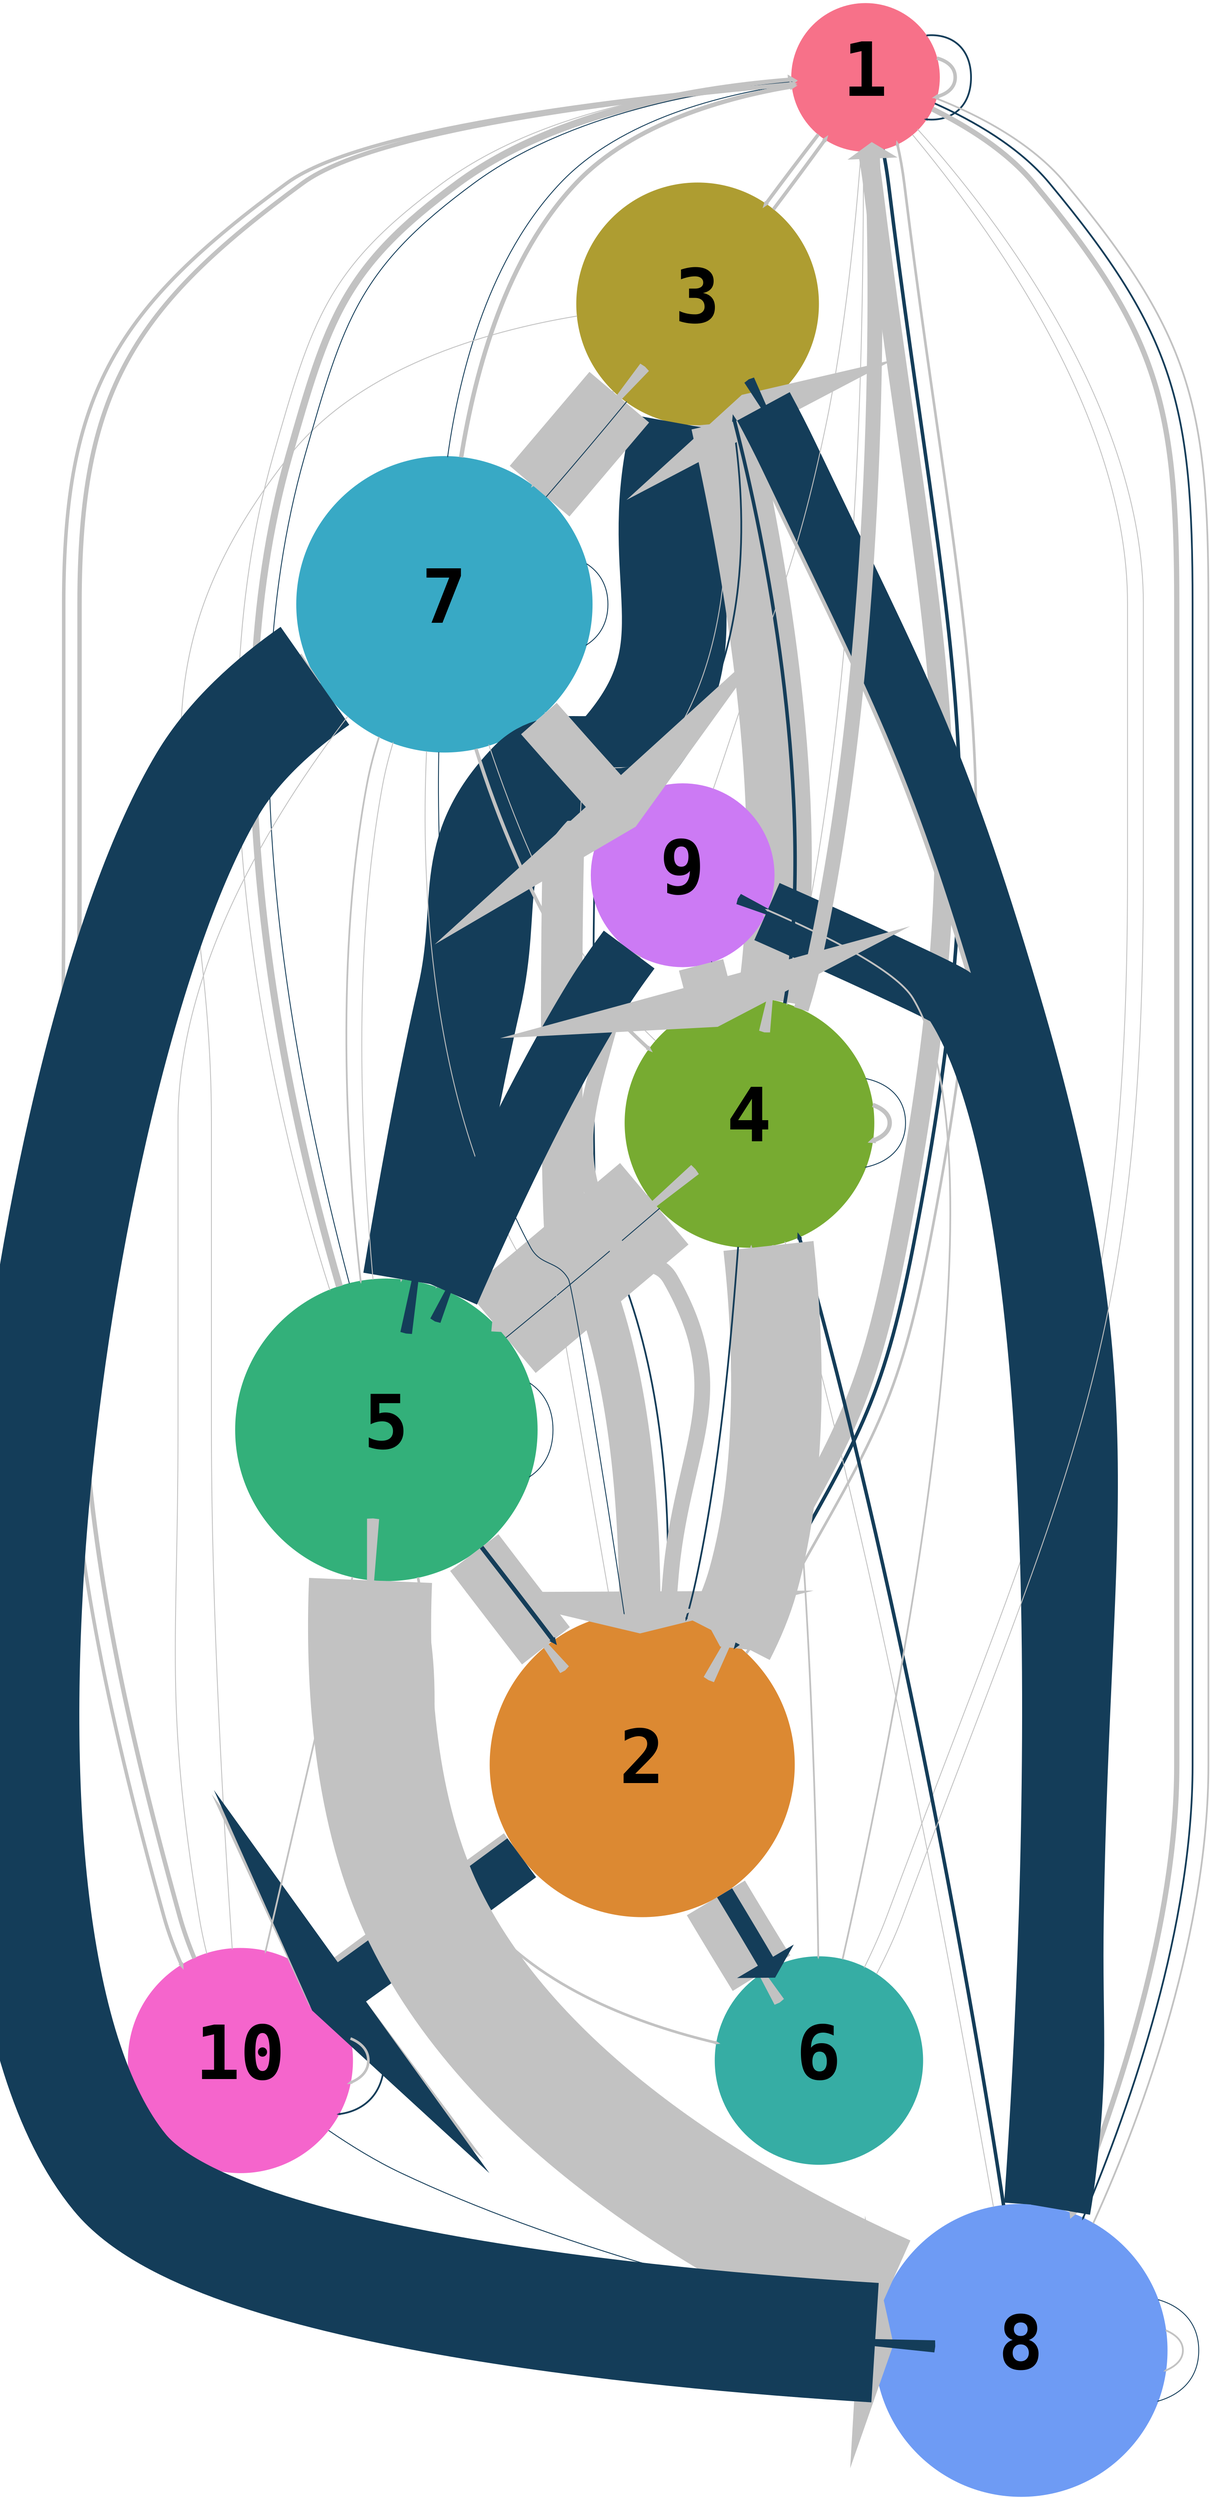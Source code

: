 // Cluster plot
digraph {
	graph [outputorder=endgesfirst]
	1 [color="#f77189" fixedsize=true fontname="Courier-Bold" fontsize=85 height=2.3333333333333335 style=filled width=2.3333333333333335]
	1 -> 3 [arrowsize=0.01 color=grey76 len=10 penwidth=4]
	1 -> 2 [arrowsize=0.01 color=grey76 len=10 penwidth=22]
	1 -> 8 [arrowsize=0.01 color=grey76 len=10 penwidth=6]
	1 -> 5 [arrowsize=0.01 color=grey76 len=10 penwidth=1]
	1 -> 1 [arrowsize=0.01 color=grey76 len=10 penwidth=4]
	1 -> 10 [arrowsize=0.01 color=grey76 len=10 penwidth=4]
	1 -> 6 [arrowsize=0.01 color=grey76 len=10 penwidth=1]
	1 -> 4 [arrowsize=0.01 color=grey76 len=10 penwidth=1]
	1 -> 2 [arrowsize=0.01 color="#143D59" len=10 penwidth=4]
	1 -> 8 [arrowsize=0.01 color="#143D59" len=10 penwidth=2]
	1 -> 1 [arrowsize=0.01 color="#143D59" len=10 penwidth=2]
	1 -> 7 [arrowsize=0.01 color="#143D59" len=10 penwidth=1]
	2 [color="#dc8932" fixedsize=true fontname="Courier-Bold" fontsize=85 height=4.8074017006186525 style=filled width=4.8074017006186525]
	2 -> 3 [arrowsize=0.01 color=grey76 len=10 penwidth=1]
	2 -> 6 [arrowsize=0.01 color=grey76 len=10 penwidth=77]
	2 -> 10 [arrowsize=0.01 color=grey76 len=10 penwidth=54]
	2 -> 1 [arrowsize=0.01 color=grey76 len=10 penwidth=3]
	2 -> 4 [arrowsize=0.01 color=grey76 len=10 penwidth=2]
	2 -> 6 [arrowsize=0.01 color="#143D59" len=10 penwidth=20]
	2 -> 10 [arrowsize=0.01 color="#143D59" len=10 penwidth=55]
	2 -> 3 [arrowsize=0.01 color="#143D59" len=10 penwidth=2]
	3 [color="#ae9d31" fixedsize=true fontname="Courier-Bold" fontsize=85 height=3.815174380753199 style=filled width=3.815174380753199]
	3 -> 4 [arrowsize=0.01 color=grey76 len=10 penwidth=74]
	3 -> 1 [arrowsize=0.01 color=grey76 len=10 penwidth=4]
	3 -> 2 [arrowsize=0.01 color=grey76 len=10 penwidth=47]
	3 -> 5 [arrowsize=0.01 color=grey76 len=10 penwidth=2]
	3 -> 10 [arrowsize=0.01 color=grey76 len=10 penwidth=1]
	3 -> 7 [arrowsize=0.01 color=grey76 len=10 penwidth=2]
	3 -> 5 [arrowsize=0.01 color="#143D59" len=10 penwidth=119]
	4 [color="#77ab31" fixedsize=true fontname="Courier-Bold" fontsize=85 height=3.929942040850532 style=filled width=3.929942040850532]
	4 -> 5 [arrowsize=0.01 color=grey76 len=10 penwidth=11]
	4 -> 2 [arrowsize=0.01 color=grey76 len=10 penwidth=103]
	4 -> 1 [arrowsize=0.01 color=grey76 len=10 penwidth=17]
	4 -> 4 [arrowsize=0.01 color=grey76 len=10 penwidth=5]
	4 -> 6 [arrowsize=0.01 color=grey76 len=10 penwidth=2]
	4 -> 7 [arrowsize=0.01 color=grey76 len=10 penwidth=1]
	4 -> 3 [arrowsize=0.01 color="#143D59" len=10 penwidth=4]
	4 -> 2 [arrowsize=0.01 color="#143D59" len=10 penwidth=2]
	4 -> 9 [arrowsize=0.01 color="#143D59" len=10 penwidth=1]
	4 -> 4 [arrowsize=0.01 color="#143D59" len=10 penwidth=1]
	5 [color="#33b07a" fixedsize=true fontname="Courier-Bold" fontsize=85 height=4.760952285695233 style=filled width=4.760952285695233]
	5 -> 2 [arrowsize=0.01 color=grey76 len=10 penwidth=69]
	5 -> 4 [arrowsize=0.01 color=grey76 len=10 penwidth=121]
	5 -> 7 [arrowsize=0.01 color=grey76 len=10 penwidth=1]
	5 -> 1 [arrowsize=0.01 color=grey76 len=10 penwidth=8]
	5 -> 6 [arrowsize=0.01 color=grey76 len=10 penwidth=3]
	5 -> 10 [arrowsize=0.01 color=grey76 len=10 penwidth=2]
	5 -> 5 [arrowsize=0.01 color="#143D59" len=10 penwidth=1]
	5 -> 2 [arrowsize=0.01 color="#143D59" len=10 penwidth=5]
	5 -> 1 [arrowsize=0.01 color="#143D59" len=10 penwidth=1]
	5 -> 4 [arrowsize=0.01 color="#143D59" len=10 penwidth=1]
	6 [color="#36ada4" fixedsize=true fontname="Courier-Bold" fontsize=85 height=3.2829526005987013 style=filled width=3.2829526005987013]
	6 -> 1 [arrowsize=0.01 color=grey76 len=10 penwidth=1]
	6 -> 9 [arrowsize=0.01 color=grey76 len=10 penwidth=2]
	7 [color="#38a9c5" fixedsize=true fontname="Courier-Bold" fontsize=85 height=4.666666666666667 style=filled width=4.666666666666667]
	7 -> 9 [arrowsize=0.01 color=grey76 len=10 penwidth=54]
	7 -> 8 [arrowsize=0.01 color=grey76 len=10 penwidth=40]
	7 -> 3 [arrowsize=0.01 color=grey76 len=10 penwidth=89]
	7 -> 2 [arrowsize=0.01 color=grey76 len=10 penwidth=1]
	7 -> 5 [arrowsize=0.01 color=grey76 len=10 penwidth=2]
	7 -> 4 [arrowsize=0.01 color=grey76 len=10 penwidth=4]
	7 -> 1 [arrowsize=0.01 color=grey76 len=10 penwidth=5]
	7 -> 10 [arrowsize=0.01 color=grey76 len=10 penwidth=1]
	7 -> 8 [arrowsize=0.01 color="#143D59" len=10 penwidth=136]
	7 -> 3 [arrowsize=0.01 color="#143D59" len=10 penwidth=1]
	7 -> 7 [arrowsize=0.01 color="#143D59" len=10 penwidth=1]
	7 -> 2 [arrowsize=0.01 color="#143D59" len=10 penwidth=1]
	8 [color="#6e9bf4" fixedsize=true fontname="Courier-Bold" fontsize=85 height=4.6067583203617515 style=filled width=4.6067583203617515]
	8 -> 5 [arrowsize=0.01 color=grey76 len=10 penwidth=140]
	8 -> 3 [arrowsize=0.01 color=grey76 len=10 penwidth=44]
	8 -> 4 [arrowsize=0.01 color=grey76 len=10 penwidth=1]
	8 -> 9 [arrowsize=0.01 color=grey76 len=10 penwidth=2]
	8 -> 1 [arrowsize=0.01 color=grey76 len=10 penwidth=2]
	8 -> 8 [arrowsize=0.01 color=grey76 len=10 penwidth=2]
	8 -> 9 [arrowsize=0.01 color="#143D59" len=10 penwidth=71]
	8 -> 3 [arrowsize=0.01 color="#143D59" len=10 penwidth=68]
	8 -> 8 [arrowsize=0.01 color="#143D59" len=10 penwidth=1]
	8 -> 4 [arrowsize=0.01 color="#143D59" len=10 penwidth=4]
	8 -> 7 [arrowsize=0.01 color="#143D59" len=10 penwidth=1]
	9 [color="#cc7af4" fixedsize=true fontname="Courier-Bold" fontsize=85 height=2.886751345948129 style=filled width=2.886751345948129]
	9 -> 2 [arrowsize=0.01 color=grey76 len=10 penwidth=18]
	9 -> 4 [arrowsize=0.01 color=grey76 len=10 penwidth=52]
	9 -> 7 [arrowsize=0.01 color=grey76 len=10 penwidth=1]
	9 -> 5 [arrowsize=0.01 color=grey76 len=10 penwidth=1]
	9 -> 1 [arrowsize=0.01 color=grey76 len=10 penwidth=1]
	9 -> 5 [arrowsize=0.01 color="#143D59" len=10 penwidth=72]
	10 [color="#f565cc" fixedsize=true fontname="Courier-Bold" fontsize=85 height=3.5433819375782165 style=filled width=3.5433819375782165]
	10 -> 10 [arrowsize=0.01 color=grey76 len=10 penwidth=3]
	10 -> 1 [arrowsize=0.01 color=grey76 len=10 penwidth=5]
	10 -> 10 [arrowsize=0.01 color="#143D59" len=10 penwidth=2]
	10 -> 8 [arrowsize=0.01 color="#143D59" len=10 penwidth=1]
}
